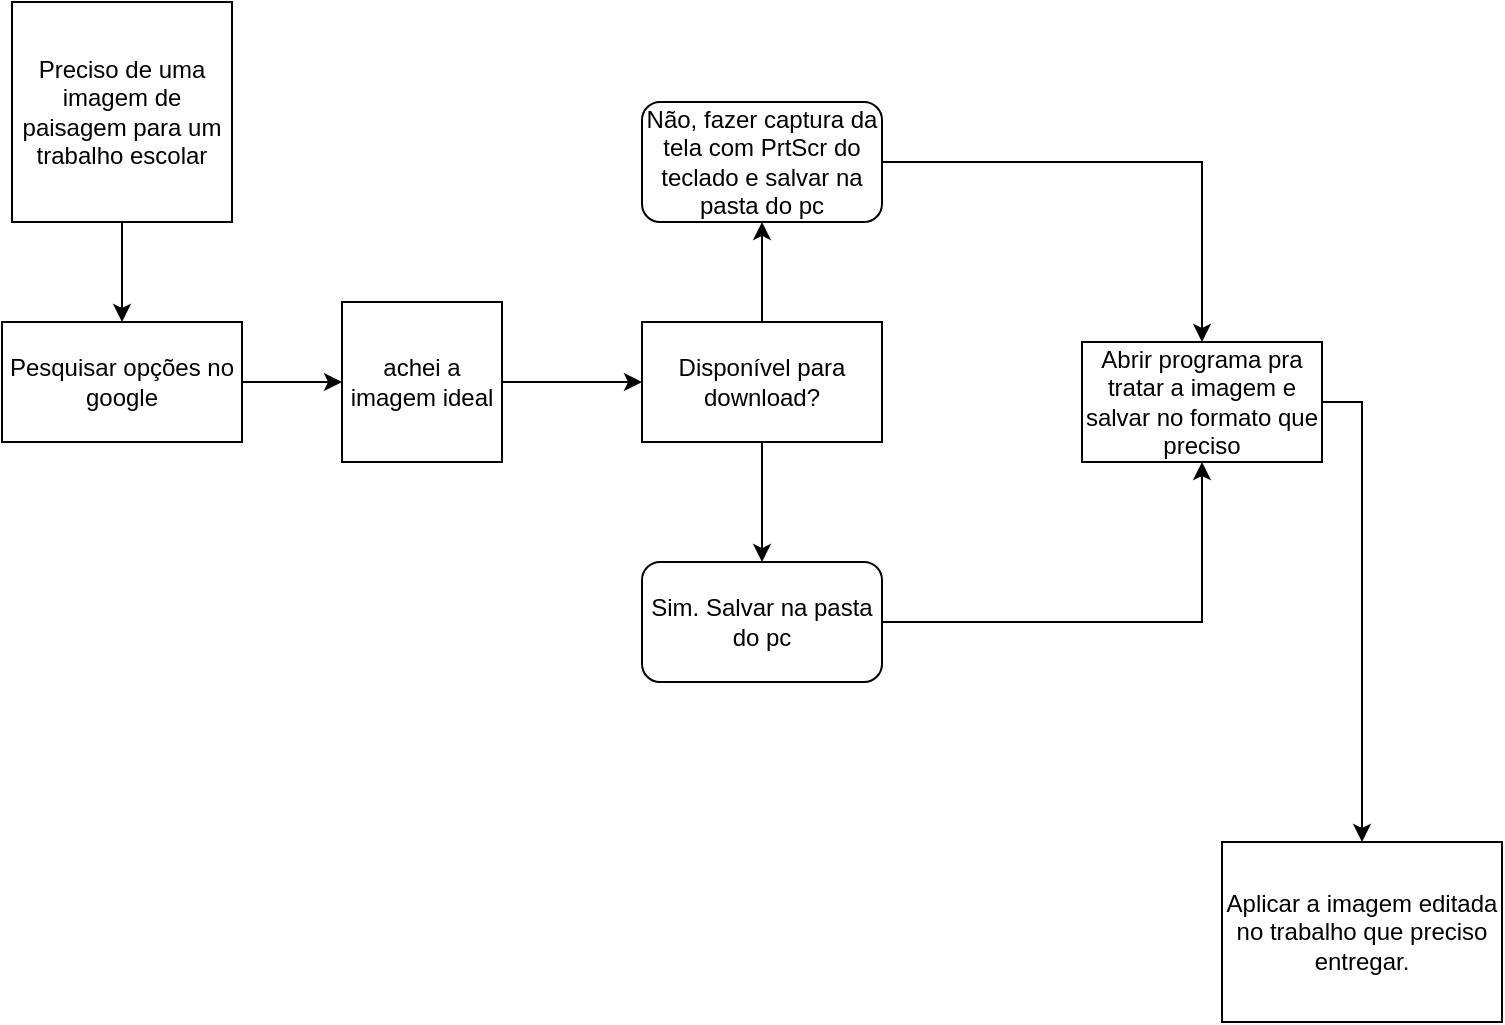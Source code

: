 <mxfile version="24.2.0" type="github">
  <diagram id="C5RBs43oDa-KdzZeNtuy" name="Page-1">
    <mxGraphModel dx="1434" dy="738" grid="1" gridSize="10" guides="1" tooltips="1" connect="1" arrows="1" fold="1" page="1" pageScale="1" pageWidth="827" pageHeight="1169" math="0" shadow="0">
      <root>
        <mxCell id="WIyWlLk6GJQsqaUBKTNV-0" />
        <mxCell id="WIyWlLk6GJQsqaUBKTNV-1" parent="WIyWlLk6GJQsqaUBKTNV-0" />
        <mxCell id="94__Lgqk1WTfFVM_XrMX-1" style="edgeStyle=orthogonalEdgeStyle;rounded=0;orthogonalLoop=1;jettySize=auto;html=1;" edge="1" parent="WIyWlLk6GJQsqaUBKTNV-1" source="94__Lgqk1WTfFVM_XrMX-0">
          <mxGeometry relative="1" as="geometry">
            <mxPoint x="130" y="350" as="targetPoint" />
          </mxGeometry>
        </mxCell>
        <mxCell id="94__Lgqk1WTfFVM_XrMX-0" value="Preciso de uma imagem de paisagem para um trabalho escolar" style="whiteSpace=wrap;html=1;aspect=fixed;" vertex="1" parent="WIyWlLk6GJQsqaUBKTNV-1">
          <mxGeometry x="75" y="190" width="110" height="110" as="geometry" />
        </mxCell>
        <mxCell id="94__Lgqk1WTfFVM_XrMX-3" style="edgeStyle=orthogonalEdgeStyle;rounded=0;orthogonalLoop=1;jettySize=auto;html=1;" edge="1" parent="WIyWlLk6GJQsqaUBKTNV-1" source="94__Lgqk1WTfFVM_XrMX-2" target="94__Lgqk1WTfFVM_XrMX-4">
          <mxGeometry relative="1" as="geometry">
            <mxPoint x="280" y="380" as="targetPoint" />
          </mxGeometry>
        </mxCell>
        <mxCell id="94__Lgqk1WTfFVM_XrMX-2" value="Pesquisar opções no google" style="rounded=0;whiteSpace=wrap;html=1;" vertex="1" parent="WIyWlLk6GJQsqaUBKTNV-1">
          <mxGeometry x="70" y="350" width="120" height="60" as="geometry" />
        </mxCell>
        <mxCell id="94__Lgqk1WTfFVM_XrMX-5" style="edgeStyle=orthogonalEdgeStyle;rounded=0;orthogonalLoop=1;jettySize=auto;html=1;" edge="1" parent="WIyWlLk6GJQsqaUBKTNV-1" source="94__Lgqk1WTfFVM_XrMX-4" target="94__Lgqk1WTfFVM_XrMX-6">
          <mxGeometry relative="1" as="geometry">
            <mxPoint x="380" y="380" as="targetPoint" />
          </mxGeometry>
        </mxCell>
        <mxCell id="94__Lgqk1WTfFVM_XrMX-4" value="achei a imagem ideal" style="whiteSpace=wrap;html=1;aspect=fixed;" vertex="1" parent="WIyWlLk6GJQsqaUBKTNV-1">
          <mxGeometry x="240" y="340" width="80" height="80" as="geometry" />
        </mxCell>
        <mxCell id="94__Lgqk1WTfFVM_XrMX-7" style="edgeStyle=orthogonalEdgeStyle;rounded=0;orthogonalLoop=1;jettySize=auto;html=1;" edge="1" parent="WIyWlLk6GJQsqaUBKTNV-1" source="94__Lgqk1WTfFVM_XrMX-6">
          <mxGeometry relative="1" as="geometry">
            <mxPoint x="450" y="470" as="targetPoint" />
          </mxGeometry>
        </mxCell>
        <mxCell id="94__Lgqk1WTfFVM_XrMX-10" style="edgeStyle=orthogonalEdgeStyle;rounded=0;orthogonalLoop=1;jettySize=auto;html=1;" edge="1" parent="WIyWlLk6GJQsqaUBKTNV-1" source="94__Lgqk1WTfFVM_XrMX-6" target="94__Lgqk1WTfFVM_XrMX-11">
          <mxGeometry relative="1" as="geometry">
            <mxPoint x="450" y="300" as="targetPoint" />
          </mxGeometry>
        </mxCell>
        <mxCell id="94__Lgqk1WTfFVM_XrMX-6" value="Disponível para download?" style="rounded=0;whiteSpace=wrap;html=1;" vertex="1" parent="WIyWlLk6GJQsqaUBKTNV-1">
          <mxGeometry x="390" y="350" width="120" height="60" as="geometry" />
        </mxCell>
        <mxCell id="94__Lgqk1WTfFVM_XrMX-13" style="edgeStyle=orthogonalEdgeStyle;rounded=0;orthogonalLoop=1;jettySize=auto;html=1;exitX=1;exitY=0.5;exitDx=0;exitDy=0;entryX=0.5;entryY=1;entryDx=0;entryDy=0;" edge="1" parent="WIyWlLk6GJQsqaUBKTNV-1" source="94__Lgqk1WTfFVM_XrMX-9" target="94__Lgqk1WTfFVM_XrMX-15">
          <mxGeometry relative="1" as="geometry">
            <mxPoint x="670" y="430" as="targetPoint" />
          </mxGeometry>
        </mxCell>
        <mxCell id="94__Lgqk1WTfFVM_XrMX-9" value="Sim. Salvar na pasta do pc" style="rounded=1;whiteSpace=wrap;html=1;" vertex="1" parent="WIyWlLk6GJQsqaUBKTNV-1">
          <mxGeometry x="390" y="470" width="120" height="60" as="geometry" />
        </mxCell>
        <mxCell id="94__Lgqk1WTfFVM_XrMX-12" style="edgeStyle=orthogonalEdgeStyle;rounded=0;orthogonalLoop=1;jettySize=auto;html=1;exitX=1;exitY=0.5;exitDx=0;exitDy=0;entryX=0.5;entryY=0;entryDx=0;entryDy=0;" edge="1" parent="WIyWlLk6GJQsqaUBKTNV-1" source="94__Lgqk1WTfFVM_XrMX-11" target="94__Lgqk1WTfFVM_XrMX-15">
          <mxGeometry relative="1" as="geometry">
            <mxPoint x="670" y="350" as="targetPoint" />
          </mxGeometry>
        </mxCell>
        <mxCell id="94__Lgqk1WTfFVM_XrMX-11" value="Não, fazer captura da tela com PrtScr do teclado e salvar na pasta do pc" style="rounded=1;whiteSpace=wrap;html=1;" vertex="1" parent="WIyWlLk6GJQsqaUBKTNV-1">
          <mxGeometry x="390" y="240" width="120" height="60" as="geometry" />
        </mxCell>
        <mxCell id="94__Lgqk1WTfFVM_XrMX-16" style="edgeStyle=orthogonalEdgeStyle;rounded=0;orthogonalLoop=1;jettySize=auto;html=1;exitX=1;exitY=0.5;exitDx=0;exitDy=0;" edge="1" parent="WIyWlLk6GJQsqaUBKTNV-1" source="94__Lgqk1WTfFVM_XrMX-15" target="94__Lgqk1WTfFVM_XrMX-17">
          <mxGeometry relative="1" as="geometry">
            <mxPoint x="760" y="640" as="targetPoint" />
          </mxGeometry>
        </mxCell>
        <mxCell id="94__Lgqk1WTfFVM_XrMX-15" value="Abrir programa pra tratar a imagem e salvar no formato que preciso" style="rounded=0;whiteSpace=wrap;html=1;" vertex="1" parent="WIyWlLk6GJQsqaUBKTNV-1">
          <mxGeometry x="610" y="360" width="120" height="60" as="geometry" />
        </mxCell>
        <mxCell id="94__Lgqk1WTfFVM_XrMX-17" value="Aplicar a imagem editada no trabalho que preciso entregar." style="rounded=0;whiteSpace=wrap;html=1;" vertex="1" parent="WIyWlLk6GJQsqaUBKTNV-1">
          <mxGeometry x="680" y="610" width="140" height="90" as="geometry" />
        </mxCell>
      </root>
    </mxGraphModel>
  </diagram>
</mxfile>
